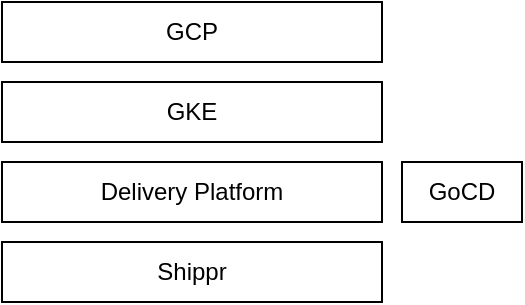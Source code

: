 <mxfile version="18.0.8" type="github"><diagram id="hQjCKNv9yvMzg68qHR8o" name="Page-1"><mxGraphModel dx="1426" dy="767" grid="1" gridSize="10" guides="1" tooltips="1" connect="1" arrows="1" fold="1" page="1" pageScale="1" pageWidth="827" pageHeight="1169" math="0" shadow="0"><root><mxCell id="0"/><mxCell id="1" parent="0"/><mxCell id="1FWNOVVQnE253fqMpigN-1" value="&lt;div&gt;GoCD&lt;br&gt;&lt;/div&gt;" style="rounded=0;whiteSpace=wrap;html=1;" vertex="1" parent="1"><mxGeometry x="240" y="130" width="60" height="30" as="geometry"/></mxCell><mxCell id="1FWNOVVQnE253fqMpigN-2" value="GKE" style="rounded=0;whiteSpace=wrap;html=1;" vertex="1" parent="1"><mxGeometry x="40" y="90" width="190" height="30" as="geometry"/></mxCell><mxCell id="1FWNOVVQnE253fqMpigN-3" value="&lt;div&gt;Shippr&lt;/div&gt;" style="rounded=0;whiteSpace=wrap;html=1;" vertex="1" parent="1"><mxGeometry x="40" y="170" width="190" height="30" as="geometry"/></mxCell><mxCell id="1FWNOVVQnE253fqMpigN-4" value="GCP" style="rounded=0;whiteSpace=wrap;html=1;" vertex="1" parent="1"><mxGeometry x="40" y="50" width="190" height="30" as="geometry"/></mxCell><mxCell id="1FWNOVVQnE253fqMpigN-5" value="&lt;div&gt;Delivery Platform&lt;/div&gt;" style="rounded=0;whiteSpace=wrap;html=1;" vertex="1" parent="1"><mxGeometry x="40" y="130" width="190" height="30" as="geometry"/></mxCell></root></mxGraphModel></diagram></mxfile>